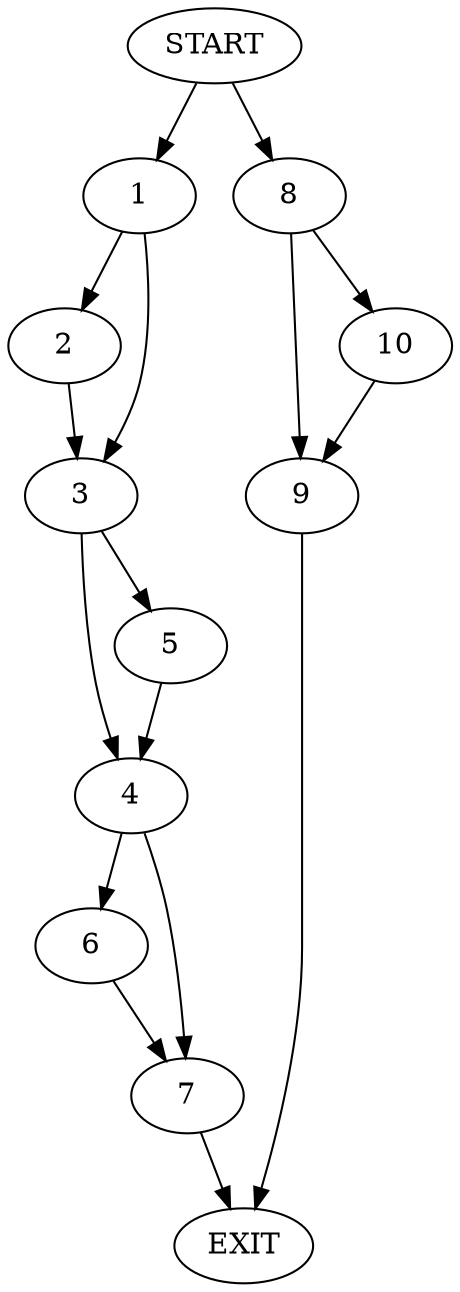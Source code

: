 digraph {
0 [label="START"]
11 [label="EXIT"]
0 -> 1
1 -> 2
1 -> 3
3 -> 4
3 -> 5
2 -> 3
4 -> 6
4 -> 7
5 -> 4
7 -> 11
6 -> 7
0 -> 8
8 -> 9
8 -> 10
10 -> 9
9 -> 11
}
